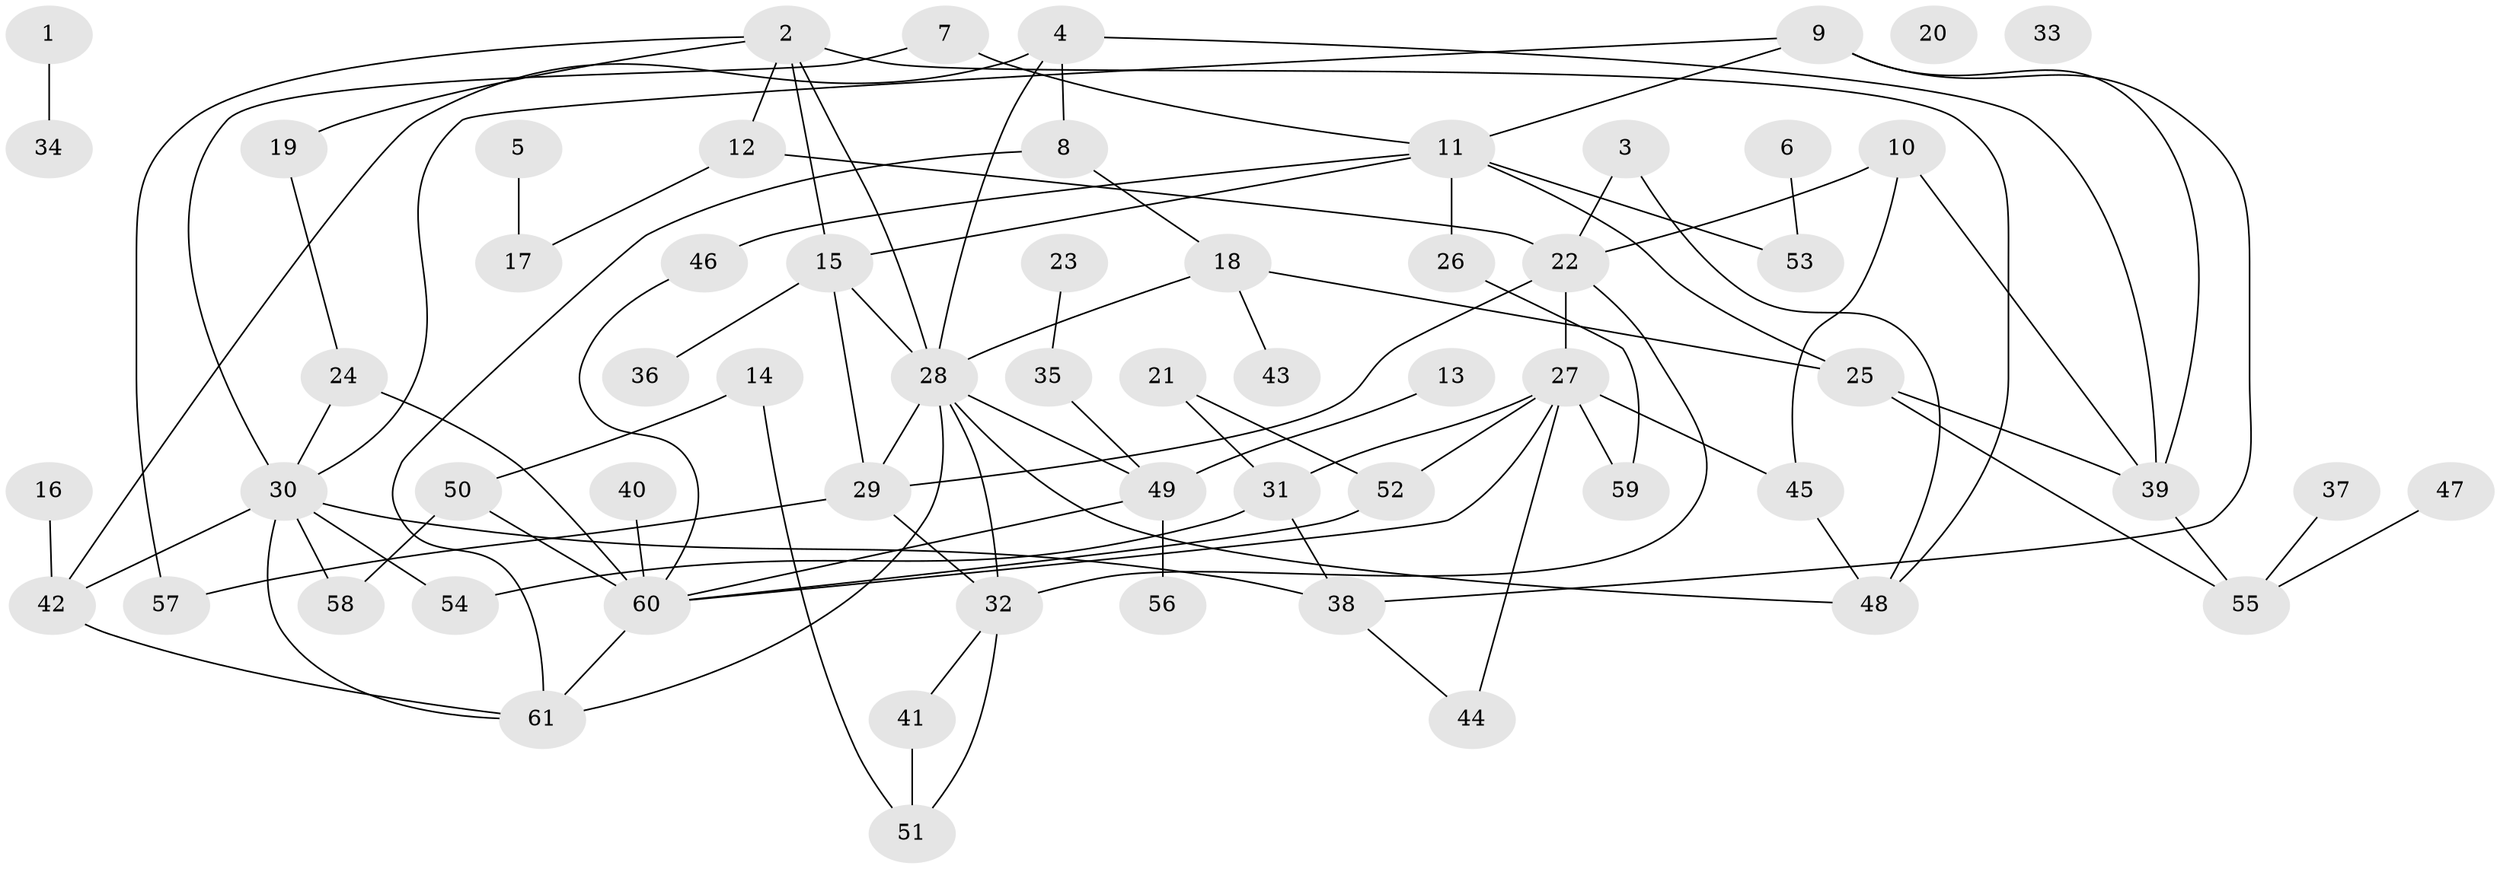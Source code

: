 // Generated by graph-tools (version 1.1) at 2025/39/03/09/25 04:39:04]
// undirected, 61 vertices, 93 edges
graph export_dot {
graph [start="1"]
  node [color=gray90,style=filled];
  1;
  2;
  3;
  4;
  5;
  6;
  7;
  8;
  9;
  10;
  11;
  12;
  13;
  14;
  15;
  16;
  17;
  18;
  19;
  20;
  21;
  22;
  23;
  24;
  25;
  26;
  27;
  28;
  29;
  30;
  31;
  32;
  33;
  34;
  35;
  36;
  37;
  38;
  39;
  40;
  41;
  42;
  43;
  44;
  45;
  46;
  47;
  48;
  49;
  50;
  51;
  52;
  53;
  54;
  55;
  56;
  57;
  58;
  59;
  60;
  61;
  1 -- 34;
  2 -- 12;
  2 -- 15;
  2 -- 19;
  2 -- 28;
  2 -- 48;
  2 -- 57;
  3 -- 22;
  3 -- 48;
  4 -- 8;
  4 -- 28;
  4 -- 39;
  4 -- 42;
  5 -- 17;
  6 -- 53;
  7 -- 11;
  7 -- 30;
  8 -- 18;
  8 -- 61;
  9 -- 11;
  9 -- 30;
  9 -- 38;
  9 -- 39;
  10 -- 22;
  10 -- 39;
  10 -- 45;
  11 -- 15;
  11 -- 25;
  11 -- 26;
  11 -- 46;
  11 -- 53;
  12 -- 17;
  12 -- 22;
  13 -- 49;
  14 -- 50;
  14 -- 51;
  15 -- 28;
  15 -- 29;
  15 -- 36;
  16 -- 42;
  18 -- 25;
  18 -- 28;
  18 -- 43;
  19 -- 24;
  21 -- 31;
  21 -- 52;
  22 -- 27;
  22 -- 29;
  22 -- 32;
  23 -- 35;
  24 -- 30;
  24 -- 60;
  25 -- 39;
  25 -- 55;
  26 -- 59;
  27 -- 31;
  27 -- 44;
  27 -- 45;
  27 -- 52;
  27 -- 59;
  27 -- 60;
  28 -- 29;
  28 -- 32;
  28 -- 48;
  28 -- 49;
  28 -- 61;
  29 -- 32;
  29 -- 57;
  30 -- 38;
  30 -- 42;
  30 -- 54;
  30 -- 58;
  30 -- 61;
  31 -- 38;
  31 -- 54;
  32 -- 41;
  32 -- 51;
  35 -- 49;
  37 -- 55;
  38 -- 44;
  39 -- 55;
  40 -- 60;
  41 -- 51;
  42 -- 61;
  45 -- 48;
  46 -- 60;
  47 -- 55;
  49 -- 56;
  49 -- 60;
  50 -- 58;
  50 -- 60;
  52 -- 60;
  60 -- 61;
}
